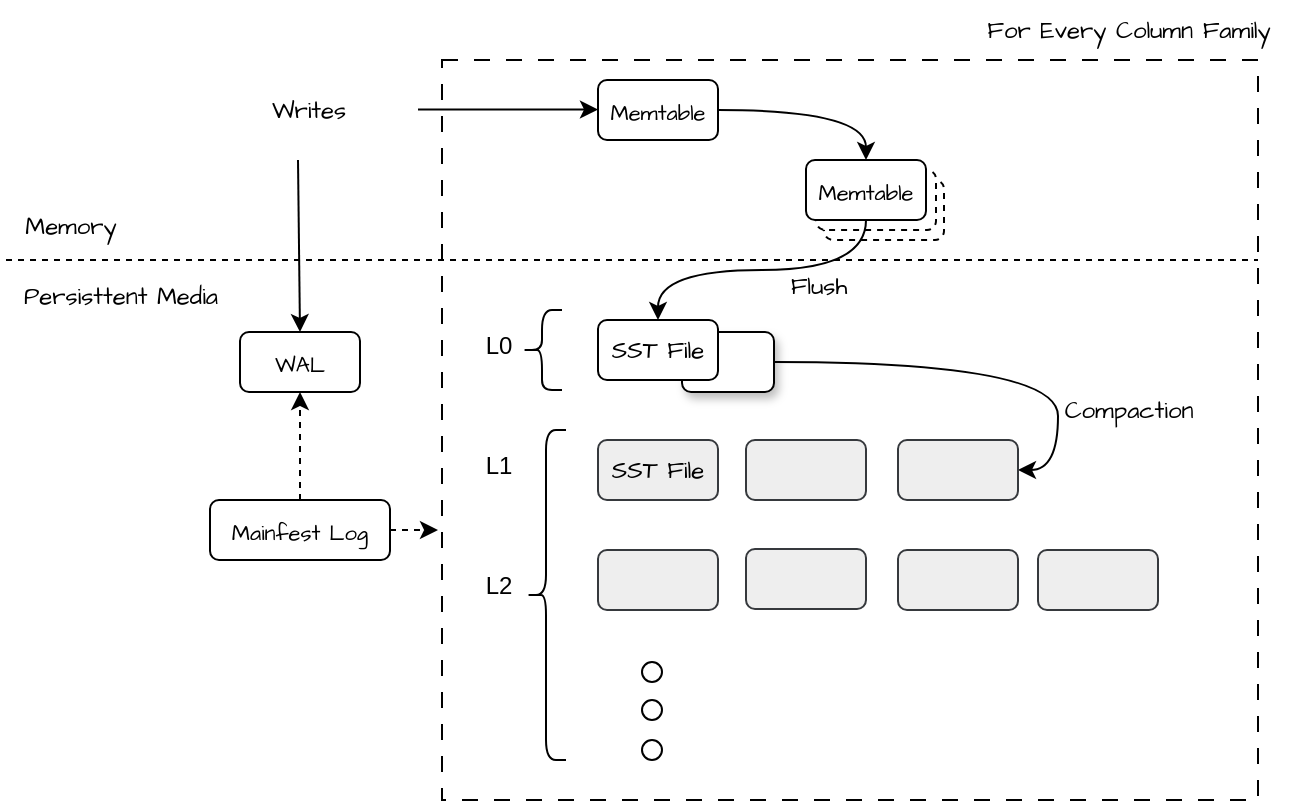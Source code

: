 <mxfile version="21.7.5" type="github">
  <diagram name="第 1 页" id="8QdYS2JBNf0cCBbtKJMy">
    <mxGraphModel dx="872" dy="459" grid="1" gridSize="10" guides="1" tooltips="1" connect="1" arrows="1" fold="1" page="1" pageScale="1" pageWidth="827" pageHeight="1169" math="0" shadow="0">
      <root>
        <mxCell id="0" />
        <mxCell id="1" parent="0" />
        <mxCell id="yN2UE7roQ5hmB5G5X9iD-51" value="" style="rounded=0;whiteSpace=wrap;html=1;dashed=1;dashPattern=8 8;" vertex="1" parent="1">
          <mxGeometry x="251" y="40" width="408" height="370" as="geometry" />
        </mxCell>
        <mxCell id="yN2UE7roQ5hmB5G5X9iD-9" style="edgeStyle=orthogonalEdgeStyle;orthogonalLoop=1;jettySize=auto;html=1;exitX=1;exitY=0.5;exitDx=0;exitDy=0;curved=1;" edge="1" parent="1" source="yN2UE7roQ5hmB5G5X9iD-1" target="yN2UE7roQ5hmB5G5X9iD-5">
          <mxGeometry relative="1" as="geometry" />
        </mxCell>
        <mxCell id="yN2UE7roQ5hmB5G5X9iD-1" value="&lt;p style=&quot;line-height: 80%;&quot;&gt;&lt;font style=&quot;font-size: 11px;&quot;&gt;Memtable&lt;/font&gt;&lt;/p&gt;" style="rounded=1;whiteSpace=wrap;html=1;hachureGap=4;fontFamily=Architects Daughter;fontSource=https%3A%2F%2Ffonts.googleapis.com%2Fcss%3Ffamily%3DArchitects%2BDaughter;fontSize=20;align=center;" vertex="1" parent="1">
          <mxGeometry x="329" y="50" width="60" height="30" as="geometry" />
        </mxCell>
        <mxCell id="yN2UE7roQ5hmB5G5X9iD-8" value="" style="group" vertex="1" connectable="0" parent="1">
          <mxGeometry x="433" y="90" width="69" height="40" as="geometry" />
        </mxCell>
        <mxCell id="yN2UE7roQ5hmB5G5X9iD-3" value="&lt;p style=&quot;line-height: 80%;&quot;&gt;&lt;span style=&quot;font-size: 11px;&quot;&gt;Memtable&lt;/span&gt;&lt;/p&gt;" style="rounded=1;whiteSpace=wrap;html=1;hachureGap=4;fontFamily=Architects Daughter;fontSource=https%3A%2F%2Ffonts.googleapis.com%2Fcss%3Ffamily%3DArchitects%2BDaughter;fontSize=20;align=center;dashed=1;" vertex="1" parent="yN2UE7roQ5hmB5G5X9iD-8">
          <mxGeometry x="9" y="10" width="60" height="30" as="geometry" />
        </mxCell>
        <mxCell id="yN2UE7roQ5hmB5G5X9iD-4" value="&lt;p style=&quot;line-height: 80%;&quot;&gt;&lt;span style=&quot;font-size: 11px;&quot;&gt;Memtable&lt;/span&gt;&lt;/p&gt;" style="rounded=1;whiteSpace=wrap;html=1;hachureGap=4;fontFamily=Architects Daughter;fontSource=https%3A%2F%2Ffonts.googleapis.com%2Fcss%3Ffamily%3DArchitects%2BDaughter;fontSize=20;align=center;dashed=1;" vertex="1" parent="yN2UE7roQ5hmB5G5X9iD-8">
          <mxGeometry x="5" y="5" width="60" height="30" as="geometry" />
        </mxCell>
        <mxCell id="yN2UE7roQ5hmB5G5X9iD-5" value="&lt;p style=&quot;line-height: 80%;&quot;&gt;&lt;span style=&quot;font-size: 11px;&quot;&gt;Memtable&lt;/span&gt;&lt;/p&gt;" style="rounded=1;whiteSpace=wrap;html=1;hachureGap=4;fontFamily=Architects Daughter;fontSource=https%3A%2F%2Ffonts.googleapis.com%2Fcss%3Ffamily%3DArchitects%2BDaughter;fontSize=20;align=center;" vertex="1" parent="yN2UE7roQ5hmB5G5X9iD-8">
          <mxGeometry width="60" height="30" as="geometry" />
        </mxCell>
        <mxCell id="yN2UE7roQ5hmB5G5X9iD-11" value="&lt;font data-font-src=&quot;https://fonts.googleapis.com/css?family=Architects+Daughter&quot; face=&quot;Architects Daughter&quot;&gt;Writes&lt;/font&gt;" style="text;html=1;align=center;verticalAlign=middle;resizable=0;points=[];autosize=1;strokeColor=none;fillColor=none;" vertex="1" parent="1">
          <mxGeometry x="154" y="50" width="60" height="30" as="geometry" />
        </mxCell>
        <mxCell id="yN2UE7roQ5hmB5G5X9iD-12" value="" style="endArrow=classic;html=1;rounded=0;" edge="1" parent="1">
          <mxGeometry width="50" height="50" relative="1" as="geometry">
            <mxPoint x="239" y="64.78" as="sourcePoint" />
            <mxPoint x="329" y="64.78" as="targetPoint" />
          </mxGeometry>
        </mxCell>
        <mxCell id="yN2UE7roQ5hmB5G5X9iD-34" style="edgeStyle=orthogonalEdgeStyle;orthogonalLoop=1;jettySize=auto;html=1;exitX=1;exitY=0.5;exitDx=0;exitDy=0;entryX=1;entryY=0.5;entryDx=0;entryDy=0;curved=1;" edge="1" parent="1" source="yN2UE7roQ5hmB5G5X9iD-15" target="yN2UE7roQ5hmB5G5X9iD-18">
          <mxGeometry relative="1" as="geometry" />
        </mxCell>
        <mxCell id="yN2UE7roQ5hmB5G5X9iD-15" value="" style="rounded=1;whiteSpace=wrap;html=1;shadow=1;" vertex="1" parent="1">
          <mxGeometry x="371" y="176" width="46" height="30" as="geometry" />
        </mxCell>
        <mxCell id="yN2UE7roQ5hmB5G5X9iD-13" value="&lt;font data-font-src=&quot;https://fonts.googleapis.com/css?family=Architects+Daughter&quot; face=&quot;Architects Daughter&quot;&gt;SST File&lt;/font&gt;" style="rounded=1;whiteSpace=wrap;html=1;" vertex="1" parent="1">
          <mxGeometry x="329" y="170" width="60" height="30" as="geometry" />
        </mxCell>
        <mxCell id="yN2UE7roQ5hmB5G5X9iD-16" value="&lt;font data-font-src=&quot;https://fonts.googleapis.com/css?family=Architects+Daughter&quot; face=&quot;Architects Daughter&quot;&gt;SST File&lt;/font&gt;" style="rounded=1;whiteSpace=wrap;html=1;fillColor=#eeeeee;strokeColor=#36393d;" vertex="1" parent="1">
          <mxGeometry x="329" y="230" width="60" height="30" as="geometry" />
        </mxCell>
        <mxCell id="yN2UE7roQ5hmB5G5X9iD-17" value="" style="rounded=1;whiteSpace=wrap;html=1;fillColor=#eeeeee;strokeColor=#36393d;" vertex="1" parent="1">
          <mxGeometry x="403" y="230" width="60" height="30" as="geometry" />
        </mxCell>
        <mxCell id="yN2UE7roQ5hmB5G5X9iD-18" value="" style="rounded=1;whiteSpace=wrap;html=1;fillColor=#eeeeee;strokeColor=#36393d;" vertex="1" parent="1">
          <mxGeometry x="479" y="230" width="60" height="30" as="geometry" />
        </mxCell>
        <mxCell id="yN2UE7roQ5hmB5G5X9iD-19" value="" style="rounded=1;whiteSpace=wrap;html=1;fillColor=#eeeeee;strokeColor=#36393d;" vertex="1" parent="1">
          <mxGeometry x="329" y="285" width="60" height="30" as="geometry" />
        </mxCell>
        <mxCell id="yN2UE7roQ5hmB5G5X9iD-20" value="" style="rounded=1;whiteSpace=wrap;html=1;fillColor=#eeeeee;strokeColor=#36393d;" vertex="1" parent="1">
          <mxGeometry x="403" y="284.5" width="60" height="30" as="geometry" />
        </mxCell>
        <mxCell id="yN2UE7roQ5hmB5G5X9iD-21" value="" style="rounded=1;whiteSpace=wrap;html=1;fillColor=#eeeeee;strokeColor=#36393d;" vertex="1" parent="1">
          <mxGeometry x="479" y="285" width="60" height="30" as="geometry" />
        </mxCell>
        <mxCell id="yN2UE7roQ5hmB5G5X9iD-22" value="" style="rounded=1;whiteSpace=wrap;html=1;fillColor=#eeeeee;strokeColor=#36393d;" vertex="1" parent="1">
          <mxGeometry x="549" y="285" width="60" height="30" as="geometry" />
        </mxCell>
        <mxCell id="yN2UE7roQ5hmB5G5X9iD-23" value="" style="ellipse;whiteSpace=wrap;html=1;aspect=fixed;" vertex="1" parent="1">
          <mxGeometry x="351" y="341" width="10" height="10" as="geometry" />
        </mxCell>
        <mxCell id="yN2UE7roQ5hmB5G5X9iD-25" value="" style="ellipse;whiteSpace=wrap;html=1;aspect=fixed;" vertex="1" parent="1">
          <mxGeometry x="351" y="360" width="10" height="10" as="geometry" />
        </mxCell>
        <mxCell id="yN2UE7roQ5hmB5G5X9iD-26" value="" style="ellipse;whiteSpace=wrap;html=1;aspect=fixed;" vertex="1" parent="1">
          <mxGeometry x="351" y="380" width="10" height="10" as="geometry" />
        </mxCell>
        <mxCell id="yN2UE7roQ5hmB5G5X9iD-31" value="" style="endArrow=none;dashed=1;html=1;rounded=0;" edge="1" parent="1">
          <mxGeometry width="50" height="50" relative="1" as="geometry">
            <mxPoint x="33" y="140" as="sourcePoint" />
            <mxPoint x="659" y="140" as="targetPoint" />
          </mxGeometry>
        </mxCell>
        <mxCell id="yN2UE7roQ5hmB5G5X9iD-35" value="&lt;font data-font-src=&quot;https://fonts.googleapis.com/css?family=Architects+Daughter&quot; face=&quot;Architects Daughter&quot;&gt;Compaction&lt;/font&gt;" style="text;html=1;align=center;verticalAlign=middle;resizable=0;points=[];autosize=1;strokeColor=none;fillColor=none;" vertex="1" parent="1">
          <mxGeometry x="549" y="200" width="90" height="30" as="geometry" />
        </mxCell>
        <mxCell id="yN2UE7roQ5hmB5G5X9iD-36" value="" style="shape=curlyBracket;whiteSpace=wrap;html=1;rounded=1;labelPosition=left;verticalLabelPosition=middle;align=right;verticalAlign=middle;" vertex="1" parent="1">
          <mxGeometry x="291" y="165" width="20" height="40" as="geometry" />
        </mxCell>
        <mxCell id="yN2UE7roQ5hmB5G5X9iD-38" value="" style="shape=curlyBracket;whiteSpace=wrap;html=1;rounded=1;labelPosition=left;verticalLabelPosition=middle;align=right;verticalAlign=middle;" vertex="1" parent="1">
          <mxGeometry x="293" y="225" width="20" height="165" as="geometry" />
        </mxCell>
        <mxCell id="yN2UE7roQ5hmB5G5X9iD-39" value="L0" style="text;html=1;align=center;verticalAlign=middle;resizable=0;points=[];autosize=1;strokeColor=none;fillColor=none;" vertex="1" parent="1">
          <mxGeometry x="259" y="168" width="40" height="30" as="geometry" />
        </mxCell>
        <mxCell id="yN2UE7roQ5hmB5G5X9iD-40" value="L1" style="text;html=1;align=center;verticalAlign=middle;resizable=0;points=[];autosize=1;strokeColor=none;fillColor=none;" vertex="1" parent="1">
          <mxGeometry x="259" y="228" width="40" height="30" as="geometry" />
        </mxCell>
        <mxCell id="yN2UE7roQ5hmB5G5X9iD-41" value="L2" style="text;html=1;align=center;verticalAlign=middle;resizable=0;points=[];autosize=1;strokeColor=none;fillColor=none;" vertex="1" parent="1">
          <mxGeometry x="259" y="288" width="40" height="30" as="geometry" />
        </mxCell>
        <mxCell id="yN2UE7roQ5hmB5G5X9iD-42" value="&lt;p style=&quot;line-height: 80%;&quot;&gt;&lt;font style=&quot;font-size: 11px;&quot;&gt;WAL&lt;/font&gt;&lt;/p&gt;" style="rounded=1;whiteSpace=wrap;html=1;hachureGap=4;fontFamily=Architects Daughter;fontSource=https%3A%2F%2Ffonts.googleapis.com%2Fcss%3Ffamily%3DArchitects%2BDaughter;fontSize=20;align=center;" vertex="1" parent="1">
          <mxGeometry x="150" y="176" width="60" height="30" as="geometry" />
        </mxCell>
        <mxCell id="yN2UE7roQ5hmB5G5X9iD-45" style="edgeStyle=orthogonalEdgeStyle;rounded=0;orthogonalLoop=1;jettySize=auto;html=1;exitX=0.5;exitY=0;exitDx=0;exitDy=0;entryX=0.5;entryY=1;entryDx=0;entryDy=0;dashed=1;" edge="1" parent="1" source="yN2UE7roQ5hmB5G5X9iD-43" target="yN2UE7roQ5hmB5G5X9iD-42">
          <mxGeometry relative="1" as="geometry" />
        </mxCell>
        <mxCell id="yN2UE7roQ5hmB5G5X9iD-52" style="edgeStyle=orthogonalEdgeStyle;rounded=0;orthogonalLoop=1;jettySize=auto;html=1;exitX=1;exitY=0.5;exitDx=0;exitDy=0;dashed=1;" edge="1" parent="1" source="yN2UE7roQ5hmB5G5X9iD-43">
          <mxGeometry relative="1" as="geometry">
            <mxPoint x="249" y="274.75" as="targetPoint" />
          </mxGeometry>
        </mxCell>
        <mxCell id="yN2UE7roQ5hmB5G5X9iD-43" value="&lt;p style=&quot;line-height: 80%;&quot;&gt;&lt;font style=&quot;font-size: 11px;&quot;&gt;Mainfest Log&lt;/font&gt;&lt;/p&gt;" style="rounded=1;whiteSpace=wrap;html=1;hachureGap=4;fontFamily=Architects Daughter;fontSource=https%3A%2F%2Ffonts.googleapis.com%2Fcss%3Ffamily%3DArchitects%2BDaughter;fontSize=20;align=center;" vertex="1" parent="1">
          <mxGeometry x="135" y="260" width="90" height="30" as="geometry" />
        </mxCell>
        <mxCell id="yN2UE7roQ5hmB5G5X9iD-44" value="" style="endArrow=classic;html=1;rounded=0;entryX=0.5;entryY=0;entryDx=0;entryDy=0;" edge="1" parent="1" target="yN2UE7roQ5hmB5G5X9iD-42">
          <mxGeometry width="50" height="50" relative="1" as="geometry">
            <mxPoint x="179" y="90" as="sourcePoint" />
            <mxPoint x="179" y="160" as="targetPoint" />
          </mxGeometry>
        </mxCell>
        <mxCell id="yN2UE7roQ5hmB5G5X9iD-46" value="&lt;font data-font-src=&quot;https://fonts.googleapis.com/css?family=Architects+Daughter&quot; face=&quot;Architects Daughter&quot;&gt;Memory&lt;/font&gt;" style="text;html=1;align=center;verticalAlign=middle;resizable=0;points=[];autosize=1;strokeColor=none;fillColor=none;" vertex="1" parent="1">
          <mxGeometry x="30" y="108" width="70" height="30" as="geometry" />
        </mxCell>
        <mxCell id="yN2UE7roQ5hmB5G5X9iD-47" value="&lt;font data-font-src=&quot;https://fonts.googleapis.com/css?family=Architects+Daughter&quot; face=&quot;Architects Daughter&quot;&gt;Persisttent Media&lt;/font&gt;" style="text;html=1;align=center;verticalAlign=middle;resizable=0;points=[];autosize=1;strokeColor=none;fillColor=none;" vertex="1" parent="1">
          <mxGeometry x="30" y="143" width="120" height="30" as="geometry" />
        </mxCell>
        <mxCell id="yN2UE7roQ5hmB5G5X9iD-49" style="edgeStyle=orthogonalEdgeStyle;orthogonalLoop=1;jettySize=auto;html=1;exitX=0.5;exitY=1;exitDx=0;exitDy=0;entryX=0.5;entryY=0;entryDx=0;entryDy=0;curved=1;" edge="1" parent="1" source="yN2UE7roQ5hmB5G5X9iD-5" target="yN2UE7roQ5hmB5G5X9iD-13">
          <mxGeometry relative="1" as="geometry" />
        </mxCell>
        <mxCell id="yN2UE7roQ5hmB5G5X9iD-50" value="&lt;font data-font-src=&quot;https://fonts.googleapis.com/css?family=Architects+Daughter&quot; face=&quot;Architects Daughter&quot;&gt;Flush&lt;/font&gt;" style="text;html=1;align=center;verticalAlign=middle;resizable=0;points=[];autosize=1;strokeColor=none;fillColor=none;" vertex="1" parent="1">
          <mxGeometry x="414" y="138" width="50" height="30" as="geometry" />
        </mxCell>
        <mxCell id="yN2UE7roQ5hmB5G5X9iD-53" value="&lt;font data-font-src=&quot;https://fonts.googleapis.com/css?family=Architects+Daughter&quot; face=&quot;Architects Daughter&quot;&gt;For Every Column Family&lt;/font&gt;" style="text;html=1;align=center;verticalAlign=middle;resizable=0;points=[];autosize=1;strokeColor=none;fillColor=none;" vertex="1" parent="1">
          <mxGeometry x="509" y="10" width="170" height="30" as="geometry" />
        </mxCell>
      </root>
    </mxGraphModel>
  </diagram>
</mxfile>
